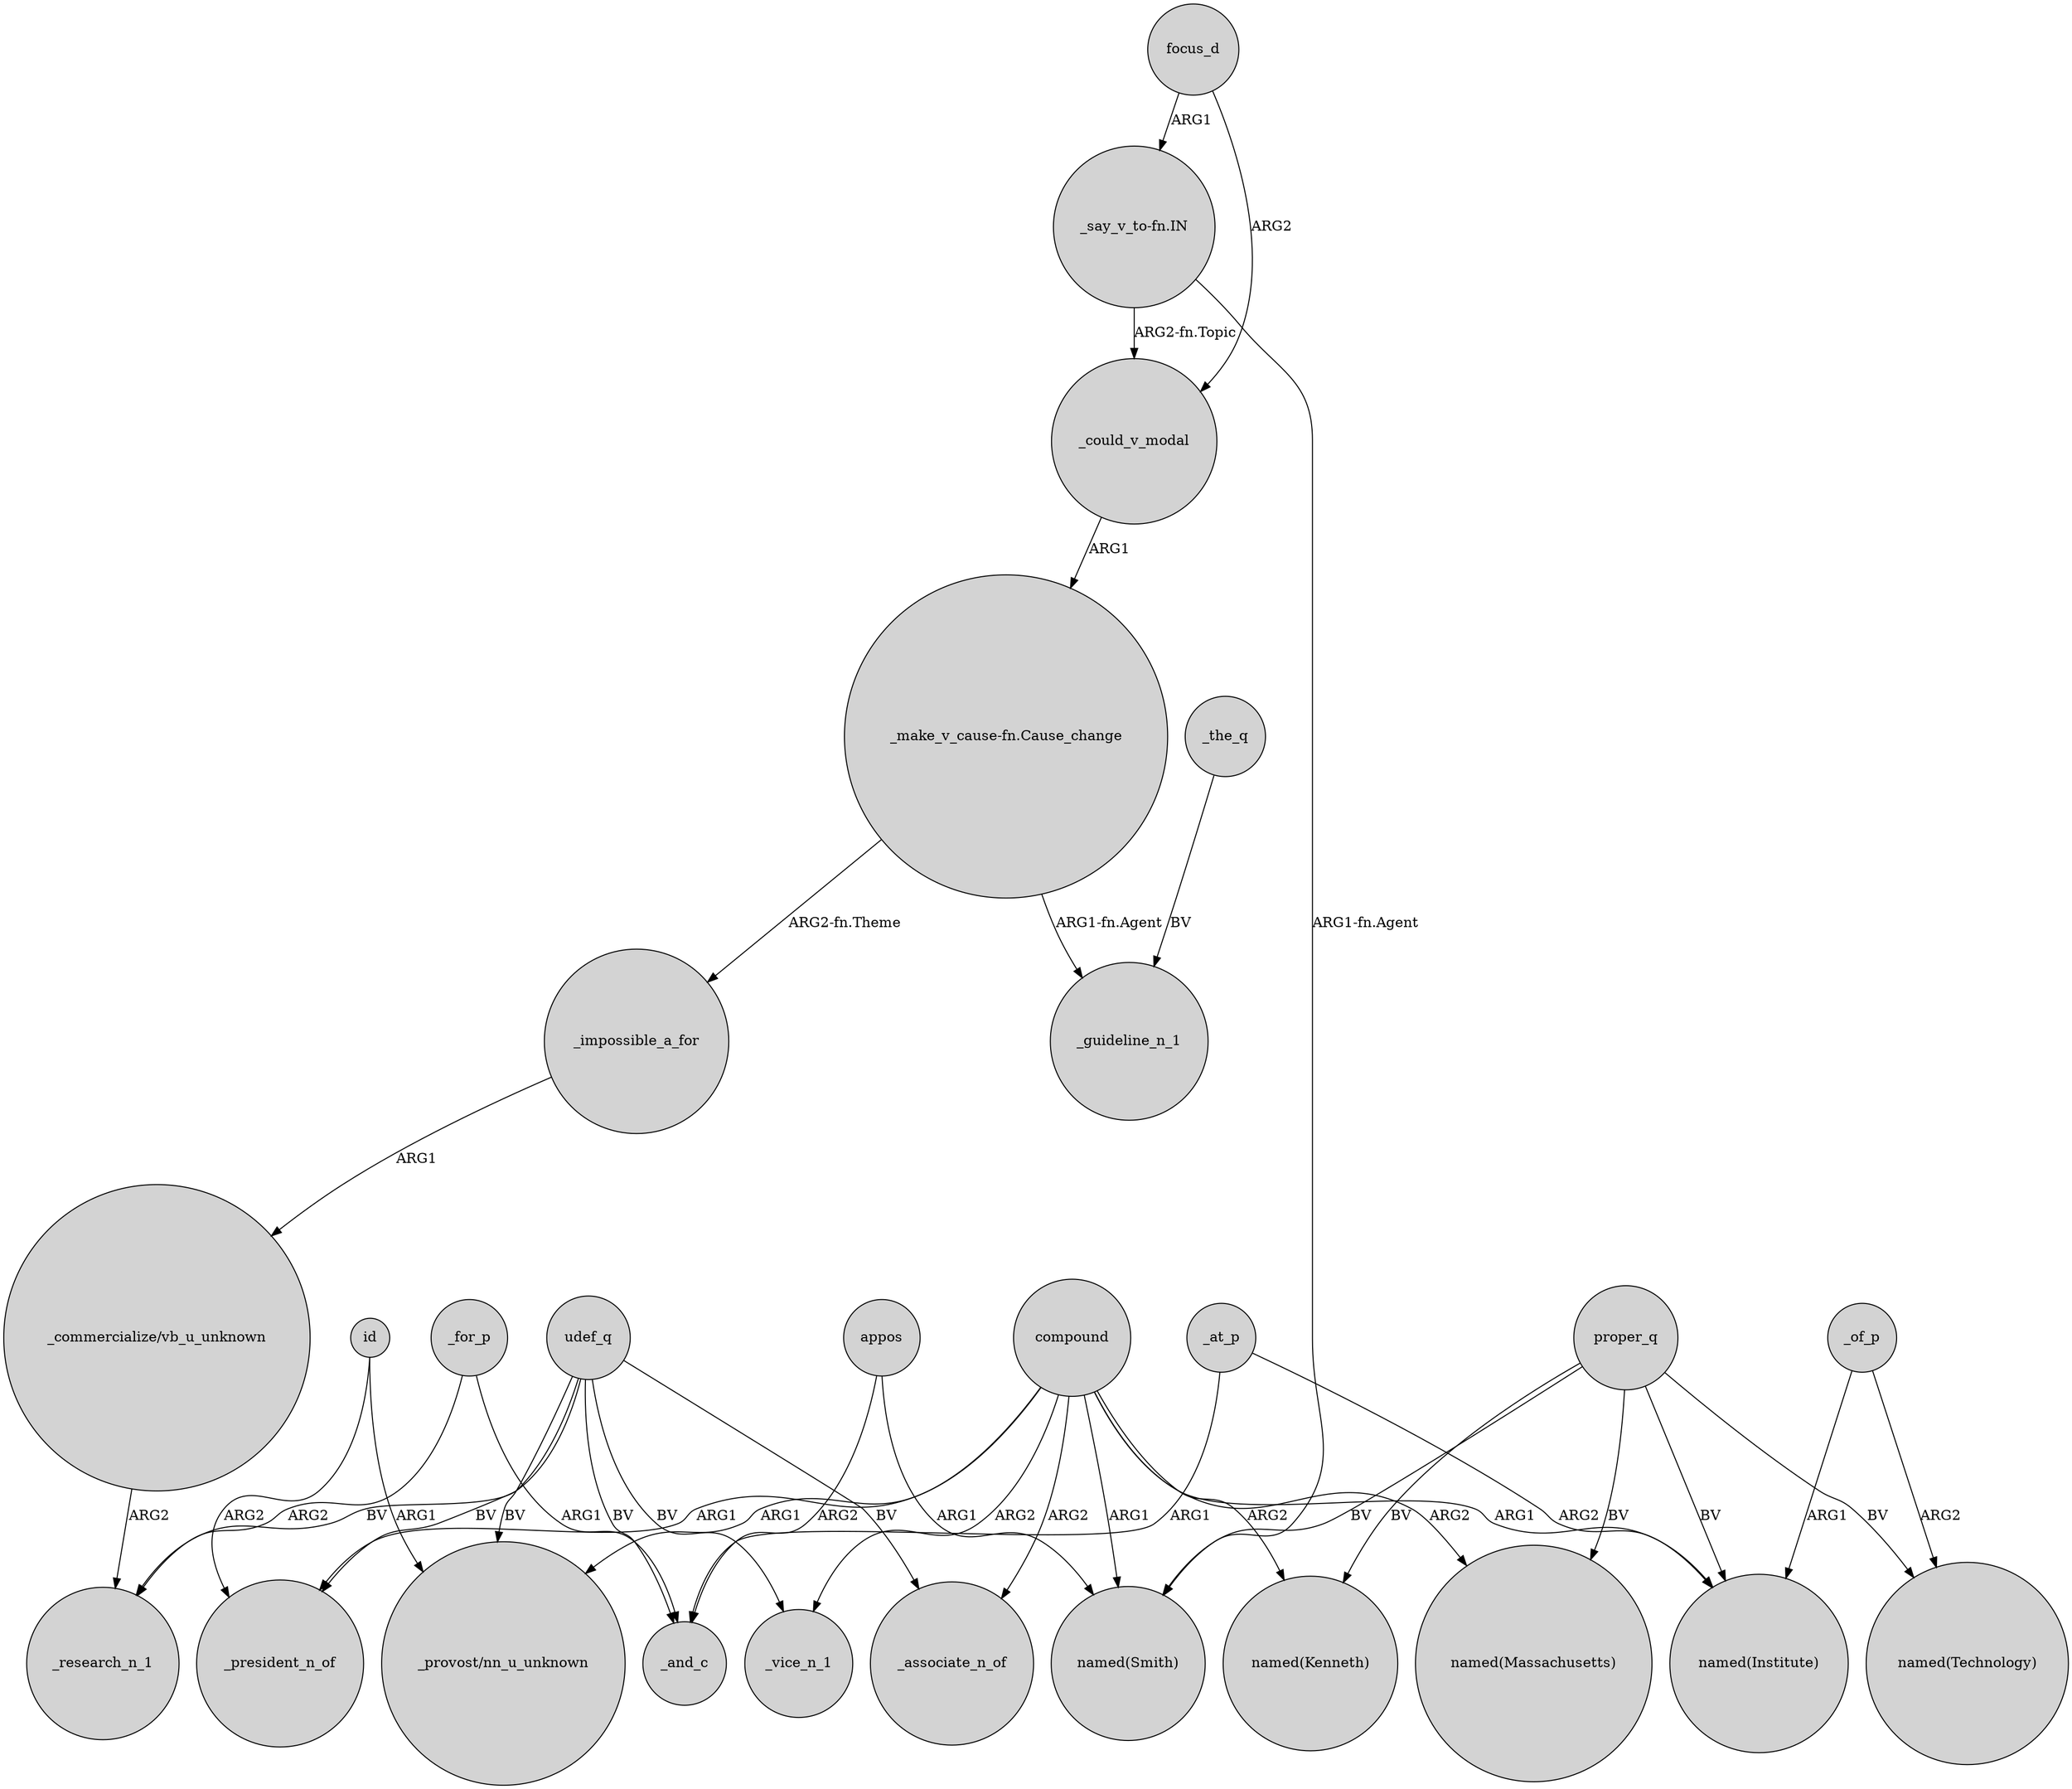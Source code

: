 digraph {
	node [shape=circle style=filled]
	focus_d -> _could_v_modal [label=ARG2]
	_of_p -> "named(Technology)" [label=ARG2]
	compound -> _vice_n_1 [label=ARG2]
	_for_p -> _research_n_1 [label=ARG2]
	_of_p -> "named(Institute)" [label=ARG1]
	compound -> "named(Massachusetts)" [label=ARG2]
	proper_q -> "named(Institute)" [label=BV]
	udef_q -> _research_n_1 [label=BV]
	"_say_v_to-fn.IN" -> "named(Smith)" [label="ARG1-fn.Agent"]
	_at_p -> "named(Institute)" [label=ARG2]
	compound -> "_provost/nn_u_unknown" [label=ARG1]
	"_make_v_cause-fn.Cause_change" -> _impossible_a_for [label="ARG2-fn.Theme"]
	"_commercialize/vb_u_unknown" -> _research_n_1 [label=ARG2]
	udef_q -> _associate_n_of [label=BV]
	udef_q -> _vice_n_1 [label=BV]
	_at_p -> _and_c [label=ARG1]
	compound -> "named(Institute)" [label=ARG1]
	_impossible_a_for -> "_commercialize/vb_u_unknown" [label=ARG1]
	compound -> "named(Kenneth)" [label=ARG2]
	appos -> _and_c [label=ARG2]
	udef_q -> _president_n_of [label=BV]
	compound -> _president_n_of [label=ARG1]
	compound -> "named(Smith)" [label=ARG1]
	_could_v_modal -> "_make_v_cause-fn.Cause_change" [label=ARG1]
	_the_q -> _guideline_n_1 [label=BV]
	proper_q -> "named(Massachusetts)" [label=BV]
	id -> _president_n_of [label=ARG2]
	proper_q -> "named(Technology)" [label=BV]
	appos -> "named(Smith)" [label=ARG1]
	id -> "_provost/nn_u_unknown" [label=ARG1]
	"_make_v_cause-fn.Cause_change" -> _guideline_n_1 [label="ARG1-fn.Agent"]
	proper_q -> "named(Smith)" [label=BV]
	udef_q -> _and_c [label=BV]
	udef_q -> "_provost/nn_u_unknown" [label=BV]
	"_say_v_to-fn.IN" -> _could_v_modal [label="ARG2-fn.Topic"]
	compound -> _associate_n_of [label=ARG2]
	focus_d -> "_say_v_to-fn.IN" [label=ARG1]
	proper_q -> "named(Kenneth)" [label=BV]
	_for_p -> _and_c [label=ARG1]
}
